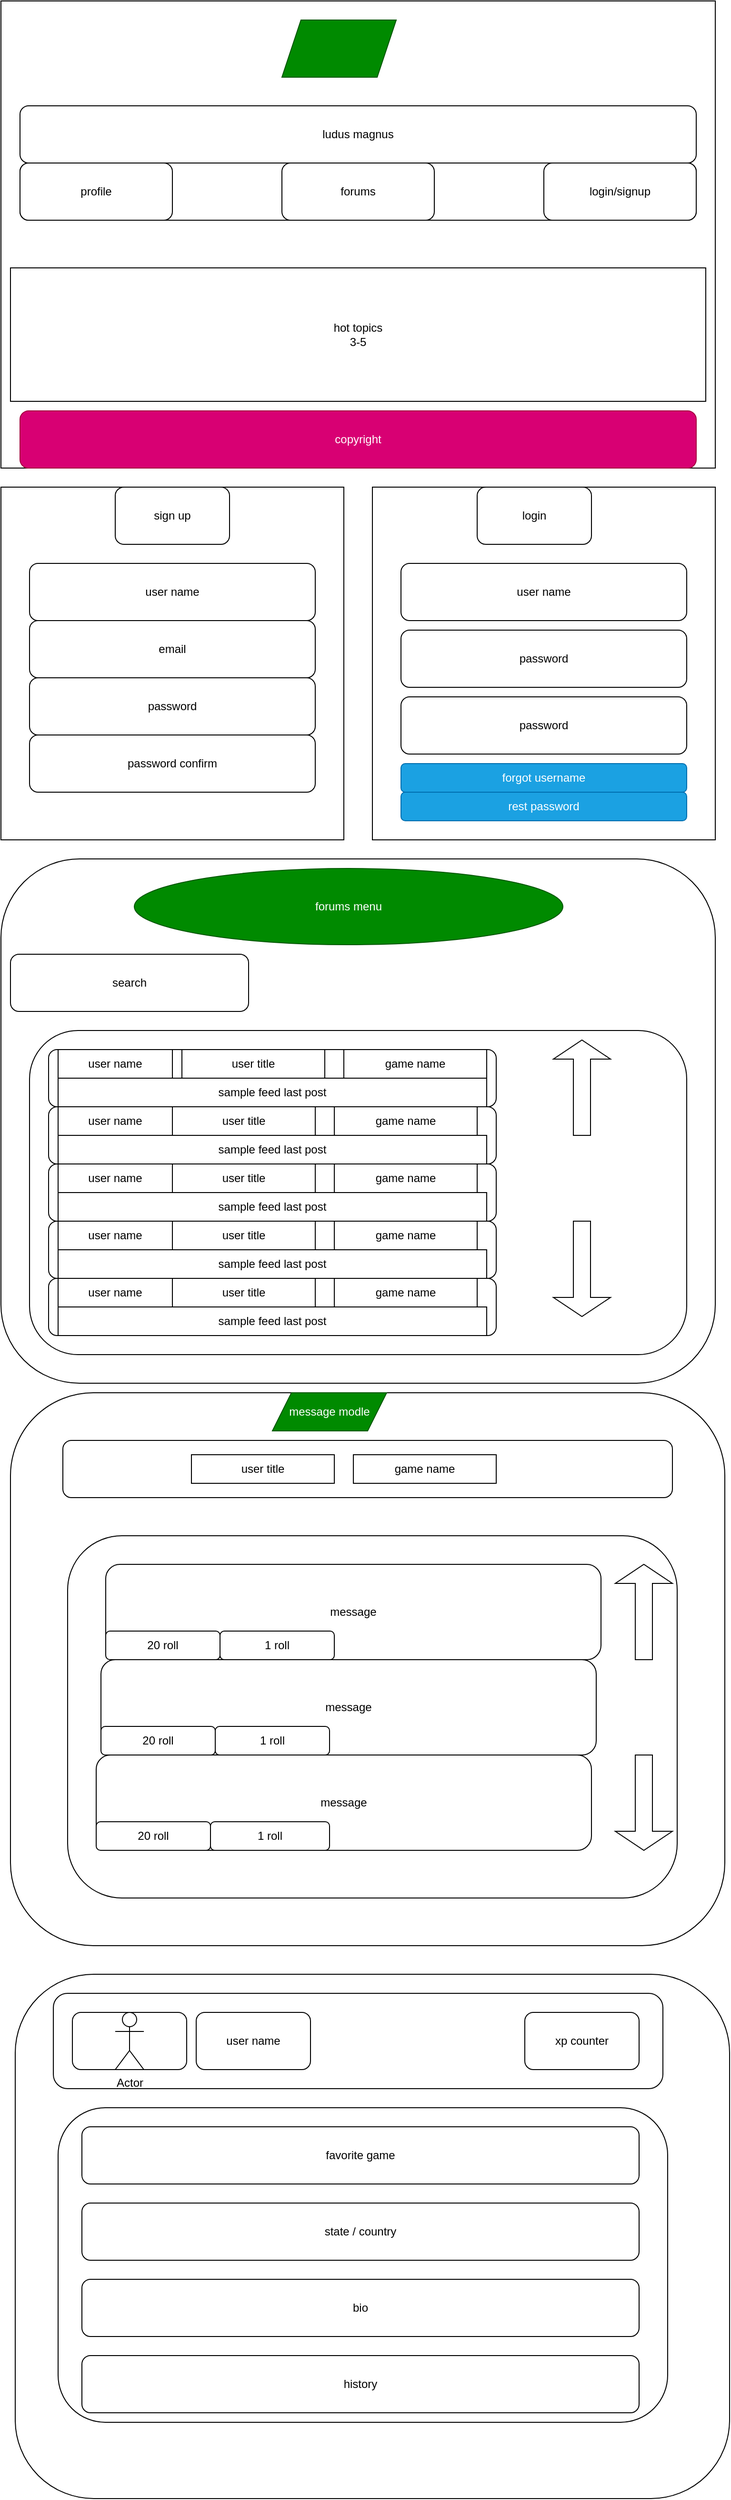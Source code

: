 <mxfile>
    <diagram id="0KbE9tAZypaVVWdZq9Du" name="Page-1">
        <mxGraphModel dx="1204" dy="1813" grid="1" gridSize="10" guides="1" tooltips="1" connect="1" arrows="1" fold="1" page="1" pageScale="1" pageWidth="850" pageHeight="1100" math="0" shadow="0">
            <root>
                <mxCell id="0"/>
                <mxCell id="1" parent="0"/>
                <mxCell id="3" value="" style="rounded=0;whiteSpace=wrap;html=1;" parent="1" vertex="1">
                    <mxGeometry x="20" y="-70" width="750" height="490" as="geometry"/>
                </mxCell>
                <mxCell id="4" value="ludus magnus" style="rounded=1;whiteSpace=wrap;html=1;" parent="1" vertex="1">
                    <mxGeometry x="40" y="40" width="710" height="60" as="geometry"/>
                </mxCell>
                <mxCell id="5" value="" style="rounded=1;whiteSpace=wrap;html=1;" parent="1" vertex="1">
                    <mxGeometry x="40" y="100" width="710" height="60" as="geometry"/>
                </mxCell>
                <mxCell id="6" value="profile" style="rounded=1;whiteSpace=wrap;html=1;" parent="1" vertex="1">
                    <mxGeometry x="40" y="100" width="160" height="60" as="geometry"/>
                </mxCell>
                <mxCell id="7" value="forums" style="rounded=1;whiteSpace=wrap;html=1;" parent="1" vertex="1">
                    <mxGeometry x="315" y="100" width="160" height="60" as="geometry"/>
                </mxCell>
                <mxCell id="8" value="login/signup" style="rounded=1;whiteSpace=wrap;html=1;" parent="1" vertex="1">
                    <mxGeometry x="590" y="100" width="160" height="60" as="geometry"/>
                </mxCell>
                <mxCell id="10" value="" style="rounded=0;whiteSpace=wrap;html=1;" parent="1" vertex="1">
                    <mxGeometry x="410" y="440" width="360" height="370" as="geometry"/>
                </mxCell>
                <mxCell id="11" value="copyright" style="rounded=1;whiteSpace=wrap;html=1;fillColor=#d80073;fontColor=#ffffff;strokeColor=#A50040;" parent="1" vertex="1">
                    <mxGeometry x="40" y="360" width="710" height="60" as="geometry"/>
                </mxCell>
                <mxCell id="12" value="hot topics&lt;br&gt;3-5" style="rounded=0;whiteSpace=wrap;html=1;" parent="1" vertex="1">
                    <mxGeometry x="30" y="210" width="730" height="140" as="geometry"/>
                </mxCell>
                <mxCell id="13" value="" style="rounded=0;whiteSpace=wrap;html=1;" parent="1" vertex="1">
                    <mxGeometry x="20" y="440" width="360" height="370" as="geometry"/>
                </mxCell>
                <mxCell id="14" value="sign up" style="rounded=1;whiteSpace=wrap;html=1;" parent="1" vertex="1">
                    <mxGeometry x="140" y="440" width="120" height="60" as="geometry"/>
                </mxCell>
                <mxCell id="15" value="login" style="rounded=1;whiteSpace=wrap;html=1;" parent="1" vertex="1">
                    <mxGeometry x="520" y="440" width="120" height="60" as="geometry"/>
                </mxCell>
                <mxCell id="16" value="user name" style="rounded=1;whiteSpace=wrap;html=1;" parent="1" vertex="1">
                    <mxGeometry x="50" y="520" width="300" height="60" as="geometry"/>
                </mxCell>
                <mxCell id="17" value="email" style="rounded=1;whiteSpace=wrap;html=1;" parent="1" vertex="1">
                    <mxGeometry x="50" y="580" width="300" height="60" as="geometry"/>
                </mxCell>
                <mxCell id="18" value="password" style="rounded=1;whiteSpace=wrap;html=1;" parent="1" vertex="1">
                    <mxGeometry x="50" y="640" width="300" height="60" as="geometry"/>
                </mxCell>
                <mxCell id="19" value="password confirm" style="rounded=1;whiteSpace=wrap;html=1;" parent="1" vertex="1">
                    <mxGeometry x="50" y="700" width="300" height="60" as="geometry"/>
                </mxCell>
                <mxCell id="20" value="user name" style="rounded=1;whiteSpace=wrap;html=1;" parent="1" vertex="1">
                    <mxGeometry x="440" y="520" width="300" height="60" as="geometry"/>
                </mxCell>
                <mxCell id="21" value="password" style="rounded=1;whiteSpace=wrap;html=1;" parent="1" vertex="1">
                    <mxGeometry x="440" y="590" width="300" height="60" as="geometry"/>
                </mxCell>
                <mxCell id="22" value="rest password" style="rounded=1;whiteSpace=wrap;html=1;fillColor=#1ba1e2;fontColor=#ffffff;strokeColor=#006EAF;" parent="1" vertex="1">
                    <mxGeometry x="440" y="760" width="300" height="30" as="geometry"/>
                </mxCell>
                <mxCell id="23" value="forgot username" style="rounded=1;whiteSpace=wrap;html=1;fillColor=#1ba1e2;fontColor=#ffffff;strokeColor=#006EAF;" parent="1" vertex="1">
                    <mxGeometry x="440" y="730" width="300" height="30" as="geometry"/>
                </mxCell>
                <mxCell id="24" value="" style="rounded=1;whiteSpace=wrap;html=1;" parent="1" vertex="1">
                    <mxGeometry x="20" y="830" width="750" height="550" as="geometry"/>
                </mxCell>
                <mxCell id="25" value="forums menu" style="ellipse;whiteSpace=wrap;html=1;fillColor=#008a00;fontColor=#ffffff;strokeColor=#005700;" parent="1" vertex="1">
                    <mxGeometry x="160" y="840" width="450" height="80" as="geometry"/>
                </mxCell>
                <mxCell id="27" value="search" style="rounded=1;whiteSpace=wrap;html=1;" parent="1" vertex="1">
                    <mxGeometry x="30" y="930" width="250" height="60" as="geometry"/>
                </mxCell>
                <mxCell id="28" value="" style="rounded=1;whiteSpace=wrap;html=1;" parent="1" vertex="1">
                    <mxGeometry x="50" y="1010" width="690" height="340" as="geometry"/>
                </mxCell>
                <mxCell id="29" value="" style="rounded=1;whiteSpace=wrap;html=1;" parent="1" vertex="1">
                    <mxGeometry x="70" y="1030" width="470" height="60" as="geometry"/>
                </mxCell>
                <mxCell id="30" value="" style="rounded=1;whiteSpace=wrap;html=1;" parent="1" vertex="1">
                    <mxGeometry x="70" y="1090" width="470" height="60" as="geometry"/>
                </mxCell>
                <mxCell id="31" value="" style="rounded=1;whiteSpace=wrap;html=1;" parent="1" vertex="1">
                    <mxGeometry x="70" y="1150" width="470" height="60" as="geometry"/>
                </mxCell>
                <mxCell id="32" value="" style="rounded=1;whiteSpace=wrap;html=1;" parent="1" vertex="1">
                    <mxGeometry x="70" y="1210" width="470" height="60" as="geometry"/>
                </mxCell>
                <mxCell id="33" value="" style="rounded=1;whiteSpace=wrap;html=1;" parent="1" vertex="1">
                    <mxGeometry x="70" y="1270" width="470" height="60" as="geometry"/>
                </mxCell>
                <mxCell id="34" value="" style="shape=singleArrow;direction=north;whiteSpace=wrap;html=1;" parent="1" vertex="1">
                    <mxGeometry x="600" y="1020" width="60" height="100" as="geometry"/>
                </mxCell>
                <mxCell id="35" value="" style="shape=singleArrow;direction=south;whiteSpace=wrap;html=1;" parent="1" vertex="1">
                    <mxGeometry x="600" y="1210" width="60" height="100" as="geometry"/>
                </mxCell>
                <mxCell id="37" value="user name" style="rounded=0;whiteSpace=wrap;html=1;" parent="1" vertex="1">
                    <mxGeometry x="80" y="1030" width="120" height="30" as="geometry"/>
                </mxCell>
                <mxCell id="38" value="user title" style="rounded=0;whiteSpace=wrap;html=1;" parent="1" vertex="1">
                    <mxGeometry x="225" y="1455" width="150" height="30" as="geometry"/>
                </mxCell>
                <mxCell id="39" value="sample feed last post" style="rounded=0;whiteSpace=wrap;html=1;" parent="1" vertex="1">
                    <mxGeometry x="80" y="1060" width="450" height="30" as="geometry"/>
                </mxCell>
                <mxCell id="40" value="user name" style="rounded=0;whiteSpace=wrap;html=1;" parent="1" vertex="1">
                    <mxGeometry x="80" y="1090" width="120" height="30" as="geometry"/>
                </mxCell>
                <mxCell id="41" value="user title" style="rounded=0;whiteSpace=wrap;html=1;" parent="1" vertex="1">
                    <mxGeometry x="200" y="1090" width="150" height="30" as="geometry"/>
                </mxCell>
                <mxCell id="42" value="sample feed last post" style="rounded=0;whiteSpace=wrap;html=1;" parent="1" vertex="1">
                    <mxGeometry x="80" y="1120" width="450" height="30" as="geometry"/>
                </mxCell>
                <mxCell id="43" value="user name" style="rounded=0;whiteSpace=wrap;html=1;" parent="1" vertex="1">
                    <mxGeometry x="80" y="1150" width="120" height="30" as="geometry"/>
                </mxCell>
                <mxCell id="44" value="user title" style="rounded=0;whiteSpace=wrap;html=1;" parent="1" vertex="1">
                    <mxGeometry x="200" y="1150" width="150" height="30" as="geometry"/>
                </mxCell>
                <mxCell id="45" value="sample feed last post" style="rounded=0;whiteSpace=wrap;html=1;" parent="1" vertex="1">
                    <mxGeometry x="80" y="1180" width="450" height="30" as="geometry"/>
                </mxCell>
                <mxCell id="46" value="user name" style="rounded=0;whiteSpace=wrap;html=1;" parent="1" vertex="1">
                    <mxGeometry x="80" y="1210" width="120" height="30" as="geometry"/>
                </mxCell>
                <mxCell id="47" value="user title" style="rounded=0;whiteSpace=wrap;html=1;" parent="1" vertex="1">
                    <mxGeometry x="200" y="1210" width="150" height="30" as="geometry"/>
                </mxCell>
                <mxCell id="48" value="sample feed last post" style="rounded=0;whiteSpace=wrap;html=1;" parent="1" vertex="1">
                    <mxGeometry x="80" y="1240" width="450" height="30" as="geometry"/>
                </mxCell>
                <mxCell id="49" value="user name" style="rounded=0;whiteSpace=wrap;html=1;" parent="1" vertex="1">
                    <mxGeometry x="80" y="1270" width="120" height="30" as="geometry"/>
                </mxCell>
                <mxCell id="50" value="user title" style="rounded=0;whiteSpace=wrap;html=1;" parent="1" vertex="1">
                    <mxGeometry x="200" y="1270" width="150" height="30" as="geometry"/>
                </mxCell>
                <mxCell id="51" value="sample feed last post" style="rounded=0;whiteSpace=wrap;html=1;" parent="1" vertex="1">
                    <mxGeometry x="80" y="1300" width="450" height="30" as="geometry"/>
                </mxCell>
                <mxCell id="52" value="game name" style="rounded=0;whiteSpace=wrap;html=1;" parent="1" vertex="1">
                    <mxGeometry x="395" y="1455" width="150" height="30" as="geometry"/>
                </mxCell>
                <mxCell id="53" value="game name" style="rounded=0;whiteSpace=wrap;html=1;" parent="1" vertex="1">
                    <mxGeometry x="370" y="1090" width="150" height="30" as="geometry"/>
                </mxCell>
                <mxCell id="54" value="game name" style="rounded=0;whiteSpace=wrap;html=1;" parent="1" vertex="1">
                    <mxGeometry x="370" y="1150" width="150" height="30" as="geometry"/>
                </mxCell>
                <mxCell id="55" value="game name" style="rounded=0;whiteSpace=wrap;html=1;" parent="1" vertex="1">
                    <mxGeometry x="370" y="1210" width="150" height="30" as="geometry"/>
                </mxCell>
                <mxCell id="56" value="game name" style="rounded=0;whiteSpace=wrap;html=1;" parent="1" vertex="1">
                    <mxGeometry x="370" y="1270" width="150" height="30" as="geometry"/>
                </mxCell>
                <mxCell id="58" value="" style="rounded=1;whiteSpace=wrap;html=1;" parent="1" vertex="1">
                    <mxGeometry x="30" y="1390" width="750" height="580" as="geometry"/>
                </mxCell>
                <mxCell id="59" value="" style="rounded=1;whiteSpace=wrap;html=1;" parent="1" vertex="1">
                    <mxGeometry x="85" y="1440" width="640" height="60" as="geometry"/>
                </mxCell>
                <mxCell id="60" value="game name" style="rounded=0;whiteSpace=wrap;html=1;" parent="1" vertex="1">
                    <mxGeometry x="380" y="1030" width="150" height="30" as="geometry"/>
                </mxCell>
                <mxCell id="61" value="user title" style="rounded=0;whiteSpace=wrap;html=1;" parent="1" vertex="1">
                    <mxGeometry x="210" y="1030" width="150" height="30" as="geometry"/>
                </mxCell>
                <mxCell id="62" value="game name" style="rounded=0;whiteSpace=wrap;html=1;" parent="1" vertex="1">
                    <mxGeometry x="390" y="1455" width="150" height="30" as="geometry"/>
                </mxCell>
                <mxCell id="63" value="user title" style="rounded=0;whiteSpace=wrap;html=1;" parent="1" vertex="1">
                    <mxGeometry x="220" y="1455" width="150" height="30" as="geometry"/>
                </mxCell>
                <mxCell id="64" value="" style="rounded=1;whiteSpace=wrap;html=1;" parent="1" vertex="1">
                    <mxGeometry x="90" y="1540" width="640" height="380" as="geometry"/>
                </mxCell>
                <mxCell id="65" value="" style="shape=singleArrow;direction=north;whiteSpace=wrap;html=1;" parent="1" vertex="1">
                    <mxGeometry x="665" y="1570" width="60" height="100" as="geometry"/>
                </mxCell>
                <mxCell id="66" value="" style="shape=singleArrow;direction=south;whiteSpace=wrap;html=1;" parent="1" vertex="1">
                    <mxGeometry x="665" y="1770" width="60" height="100" as="geometry"/>
                </mxCell>
                <mxCell id="67" value="message" style="rounded=1;whiteSpace=wrap;html=1;" parent="1" vertex="1">
                    <mxGeometry x="130" y="1570" width="520" height="100" as="geometry"/>
                </mxCell>
                <mxCell id="68" value="20 roll" style="rounded=1;whiteSpace=wrap;html=1;" parent="1" vertex="1">
                    <mxGeometry x="130" y="1640" width="120" height="30" as="geometry"/>
                </mxCell>
                <mxCell id="69" value="1 roll" style="rounded=1;whiteSpace=wrap;html=1;" parent="1" vertex="1">
                    <mxGeometry x="250" y="1640" width="120" height="30" as="geometry"/>
                </mxCell>
                <mxCell id="70" value="message" style="rounded=1;whiteSpace=wrap;html=1;" parent="1" vertex="1">
                    <mxGeometry x="125" y="1670" width="520" height="100" as="geometry"/>
                </mxCell>
                <mxCell id="71" value="1 roll" style="rounded=1;whiteSpace=wrap;html=1;" parent="1" vertex="1">
                    <mxGeometry x="245" y="1740" width="120" height="30" as="geometry"/>
                </mxCell>
                <mxCell id="72" value="20 roll" style="rounded=1;whiteSpace=wrap;html=1;" parent="1" vertex="1">
                    <mxGeometry x="125" y="1740" width="120" height="30" as="geometry"/>
                </mxCell>
                <mxCell id="73" value="message" style="rounded=1;whiteSpace=wrap;html=1;" parent="1" vertex="1">
                    <mxGeometry x="120" y="1770" width="520" height="100" as="geometry"/>
                </mxCell>
                <mxCell id="74" value="1 roll" style="rounded=1;whiteSpace=wrap;html=1;" parent="1" vertex="1">
                    <mxGeometry x="240" y="1840" width="125" height="30" as="geometry"/>
                </mxCell>
                <mxCell id="75" value="20 roll" style="rounded=1;whiteSpace=wrap;html=1;" parent="1" vertex="1">
                    <mxGeometry x="120" y="1840" width="120" height="30" as="geometry"/>
                </mxCell>
                <mxCell id="76" value="" style="rounded=1;whiteSpace=wrap;html=1;" parent="1" vertex="1">
                    <mxGeometry x="35" y="2000" width="750" height="550" as="geometry"/>
                </mxCell>
                <mxCell id="77" value="" style="rounded=1;whiteSpace=wrap;html=1;" parent="1" vertex="1">
                    <mxGeometry x="75" y="2020" width="640" height="100" as="geometry"/>
                </mxCell>
                <mxCell id="78" value="" style="rounded=1;whiteSpace=wrap;html=1;" parent="1" vertex="1">
                    <mxGeometry x="95" y="2040" width="120" height="60" as="geometry"/>
                </mxCell>
                <mxCell id="79" value="xp counter" style="rounded=1;whiteSpace=wrap;html=1;" parent="1" vertex="1">
                    <mxGeometry x="570" y="2040" width="120" height="60" as="geometry"/>
                </mxCell>
                <mxCell id="80" value="user name" style="rounded=1;whiteSpace=wrap;html=1;" parent="1" vertex="1">
                    <mxGeometry x="225" y="2040" width="120" height="60" as="geometry"/>
                </mxCell>
                <mxCell id="81" value="Actor" style="shape=umlActor;verticalLabelPosition=bottom;verticalAlign=top;html=1;outlineConnect=0;" parent="1" vertex="1">
                    <mxGeometry x="140" y="2040" width="30" height="60" as="geometry"/>
                </mxCell>
                <mxCell id="82" value="" style="rounded=1;whiteSpace=wrap;html=1;" parent="1" vertex="1">
                    <mxGeometry x="80" y="2140" width="640" height="330" as="geometry"/>
                </mxCell>
                <mxCell id="83" value="favorite game" style="rounded=1;whiteSpace=wrap;html=1;" parent="1" vertex="1">
                    <mxGeometry x="105" y="2160" width="585" height="60" as="geometry"/>
                </mxCell>
                <mxCell id="84" value="state / country" style="rounded=1;whiteSpace=wrap;html=1;" parent="1" vertex="1">
                    <mxGeometry x="105" y="2240" width="585" height="60" as="geometry"/>
                </mxCell>
                <mxCell id="85" value="bio" style="rounded=1;whiteSpace=wrap;html=1;" parent="1" vertex="1">
                    <mxGeometry x="105" y="2320" width="585" height="60" as="geometry"/>
                </mxCell>
                <mxCell id="86" value="history" style="rounded=1;whiteSpace=wrap;html=1;" parent="1" vertex="1">
                    <mxGeometry x="105" y="2400" width="585" height="60" as="geometry"/>
                </mxCell>
                <mxCell id="87" value="password" style="rounded=1;whiteSpace=wrap;html=1;" parent="1" vertex="1">
                    <mxGeometry x="440" y="660" width="300" height="60" as="geometry"/>
                </mxCell>
                <mxCell id="88" value="message modle" style="shape=parallelogram;perimeter=parallelogramPerimeter;whiteSpace=wrap;html=1;fixedSize=1;fillColor=#008a00;fontColor=#ffffff;strokeColor=#005700;" vertex="1" parent="1">
                    <mxGeometry x="305" y="1390" width="120" height="40" as="geometry"/>
                </mxCell>
                <mxCell id="89" value="" style="shape=parallelogram;perimeter=parallelogramPerimeter;whiteSpace=wrap;html=1;fixedSize=1;fillColor=#008a00;fontColor=#ffffff;strokeColor=#005700;" vertex="1" parent="1">
                    <mxGeometry x="315" y="-50" width="120" height="60" as="geometry"/>
                </mxCell>
            </root>
        </mxGraphModel>
    </diagram>
</mxfile>